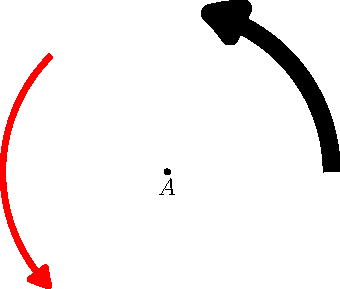 import geometry;
size(6cm,0);

// currentcoordsys=cartesiansystem((1,2),i=(1,0.5),j=(-0.5,.75));
// show(currentcoordsys, xpen=invisible);

point A=(-1,1);
dot("$A$",A,S);

arc a=arc(circle(A, 2), 0, 75);
draw(a,linewidth(3mm),ArcArrow(5mm));

/*<asyxml><view file="modules/geometry.asy" type="arc" signature="arc(explicit arc,abscissa,abscissa)"/></asyxml>*/
draw(arc(a,angabscissa(135),angabscissa(225)),1mm+red,ArcArrow(3mm),TrueMargin(0,0.5mm));